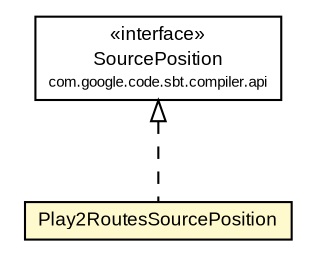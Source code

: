 #!/usr/local/bin/dot
#
# Class diagram 
# Generated by UMLGraph version R5_6-24-gf6e263 (http://www.umlgraph.org/)
#

digraph G {
	edge [fontname="arial",fontsize=10,labelfontname="arial",labelfontsize=10];
	node [fontname="arial",fontsize=10,shape=plaintext];
	nodesep=0.25;
	ranksep=0.5;
	// com.google.code.play2.spm.routes.Play2RoutesSourcePosition
	c40 [label=<<table title="com.google.code.play2.spm.routes.Play2RoutesSourcePosition" border="0" cellborder="1" cellspacing="0" cellpadding="2" port="p" bgcolor="lemonChiffon" href="./Play2RoutesSourcePosition.html">
		<tr><td><table border="0" cellspacing="0" cellpadding="1">
<tr><td align="center" balign="center"> Play2RoutesSourcePosition </td></tr>
		</table></td></tr>
		</table>>, URL="./Play2RoutesSourcePosition.html", fontname="arial", fontcolor="black", fontsize=9.0];
	//com.google.code.play2.spm.routes.Play2RoutesSourcePosition implements com.google.code.sbt.compiler.api.SourcePosition
	c44:p -> c40:p [dir=back,arrowtail=empty,style=dashed];
	// com.google.code.sbt.compiler.api.SourcePosition
	c44 [label=<<table title="com.google.code.sbt.compiler.api.SourcePosition" border="0" cellborder="1" cellspacing="0" cellpadding="2" port="p" href="http://sbt-compiler-maven-plugin.github.io/sbt-compiler-maven-plugin/1.0.0-rc1/sbt-compiler-api/apidocs/com/google/code/sbt/compiler/api/SourcePosition.html">
		<tr><td><table border="0" cellspacing="0" cellpadding="1">
<tr><td align="center" balign="center"> &#171;interface&#187; </td></tr>
<tr><td align="center" balign="center"> SourcePosition </td></tr>
<tr><td align="center" balign="center"><font point-size="7.0"> com.google.code.sbt.compiler.api </font></td></tr>
		</table></td></tr>
		</table>>, URL="http://sbt-compiler-maven-plugin.github.io/sbt-compiler-maven-plugin/1.0.0-rc1/sbt-compiler-api/apidocs/com/google/code/sbt/compiler/api/SourcePosition.html", fontname="arial", fontcolor="black", fontsize=9.0];
}

